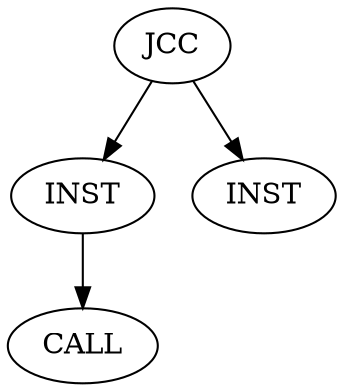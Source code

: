 Digraph G {
"A" [label = "JCC" , root=true]
"B" [label = "INST"]
"C" [label = "INST"]
"D" [label = "CALL"]
"A" -> "B"
"A" -> "C"
"B" -> "D"
}
Digraph G {
"A" [label = "JCC" , root=true]
"B" [label = "JCC"]
"C" [label = "INST"]
"D" [label = "CALL"]
"A" -> "B"
"B" -> "C"
"C" -> "D"
}
Digraph G {
"A" [label = "JMP" , root=true]
"B" [label = "CALL"]
"C" [label = "INST"]
"D" [label = "RET"]
"A" -> "B"
"B" -> "C"
"B" -> "D"
}
Digraph G {
"A" [label = "INST" , root=true]
"B" [label = "JCC"]
"C" [label = "JCC"]
"D" [label = "RET"]
"A" -> "B"
"B" -> "C"
"B" -> "D"
}
